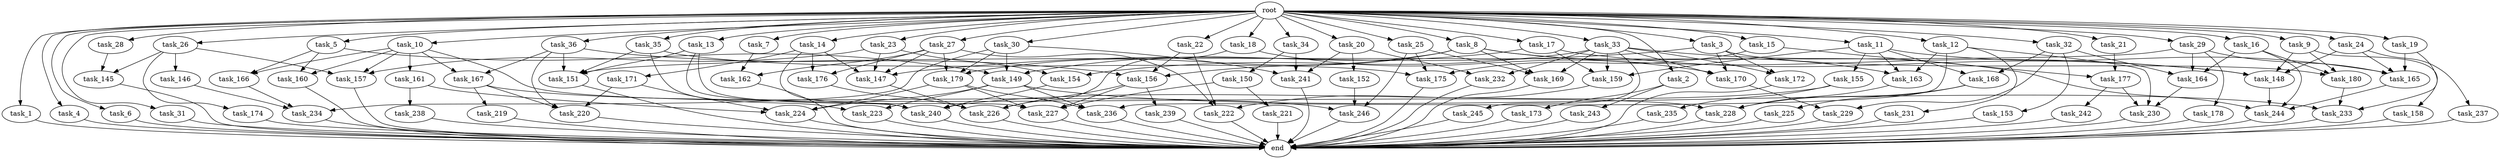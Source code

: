 digraph G {
  root [size="0.000000"];
  task_1 [size="2.048000"];
  task_2 [size="2.048000"];
  task_3 [size="2.048000"];
  task_4 [size="2.048000"];
  task_5 [size="2.048000"];
  task_6 [size="2.048000"];
  task_7 [size="2.048000"];
  task_8 [size="2.048000"];
  task_9 [size="2.048000"];
  task_10 [size="2.048000"];
  task_11 [size="2.048000"];
  task_12 [size="2.048000"];
  task_13 [size="2.048000"];
  task_14 [size="2.048000"];
  task_15 [size="2.048000"];
  task_16 [size="2.048000"];
  task_17 [size="2.048000"];
  task_18 [size="2.048000"];
  task_19 [size="2.048000"];
  task_20 [size="2.048000"];
  task_21 [size="2.048000"];
  task_22 [size="2.048000"];
  task_23 [size="2.048000"];
  task_24 [size="2.048000"];
  task_25 [size="2.048000"];
  task_26 [size="2.048000"];
  task_27 [size="2.048000"];
  task_28 [size="2.048000"];
  task_29 [size="2.048000"];
  task_30 [size="2.048000"];
  task_31 [size="2.048000"];
  task_32 [size="2.048000"];
  task_33 [size="2.048000"];
  task_34 [size="2.048000"];
  task_35 [size="2.048000"];
  task_36 [size="2.048000"];
  task_145 [size="2233382993.920000"];
  task_146 [size="1391569403.904000"];
  task_147 [size="910533066.752000"];
  task_148 [size="3693671874.560000"];
  task_149 [size="2851858284.544000"];
  task_150 [size="429496729.600000"];
  task_151 [size="4054449127.424000"];
  task_152 [size="618475290.624000"];
  task_153 [size="429496729.600000"];
  task_154 [size="1546188226.560000"];
  task_155 [size="274877906.944000"];
  task_156 [size="2491081031.680000"];
  task_157 [size="2164663517.184000"];
  task_158 [size="429496729.600000"];
  task_159 [size="3058016714.752000"];
  task_160 [size="1236950581.248000"];
  task_161 [size="618475290.624000"];
  task_162 [size="1168231104.512000"];
  task_163 [size="1271310319.616000"];
  task_164 [size="2439541424.128000"];
  task_165 [size="4002909519.872000"];
  task_166 [size="1236950581.248000"];
  task_167 [size="1236950581.248000"];
  task_168 [size="704374636.544000"];
  task_169 [size="1821066133.504000"];
  task_170 [size="2284922601.472000"];
  task_171 [size="68719476.736000"];
  task_172 [size="2010044694.528000"];
  task_173 [size="274877906.944000"];
  task_174 [size="1391569403.904000"];
  task_175 [size="2473901162.496000"];
  task_176 [size="137438953.472000"];
  task_177 [size="1374389534.720000"];
  task_178 [size="618475290.624000"];
  task_179 [size="1065151889.408000"];
  task_180 [size="2439541424.128000"];
  task_219 [size="618475290.624000"];
  task_220 [size="2954937499.648000"];
  task_221 [size="1717986918.400000"];
  task_222 [size="2216203124.736000"];
  task_223 [size="2491081031.680000"];
  task_224 [size="5257039970.304000"];
  task_225 [size="1391569403.904000"];
  task_226 [size="4552665333.760000"];
  task_227 [size="6871947673.600000"];
  task_228 [size="2078764171.264000"];
  task_229 [size="584115552.256000"];
  task_230 [size="2851858284.544000"];
  task_231 [size="841813590.016000"];
  task_232 [size="2010044694.528000"];
  task_233 [size="3058016714.752000"];
  task_234 [size="3951369912.320000"];
  task_235 [size="154618822.656000"];
  task_236 [size="3951369912.320000"];
  task_237 [size="1717986918.400000"];
  task_238 [size="429496729.600000"];
  task_239 [size="1717986918.400000"];
  task_240 [size="3332894621.696000"];
  task_241 [size="1889785610.240000"];
  task_242 [size="618475290.624000"];
  task_243 [size="274877906.944000"];
  task_244 [size="3831110828.032000"];
  task_245 [size="1391569403.904000"];
  task_246 [size="1511828488.192000"];
  end [size="0.000000"];

  root -> task_1 [size="1.000000"];
  root -> task_2 [size="1.000000"];
  root -> task_3 [size="1.000000"];
  root -> task_4 [size="1.000000"];
  root -> task_5 [size="1.000000"];
  root -> task_6 [size="1.000000"];
  root -> task_7 [size="1.000000"];
  root -> task_8 [size="1.000000"];
  root -> task_9 [size="1.000000"];
  root -> task_10 [size="1.000000"];
  root -> task_11 [size="1.000000"];
  root -> task_12 [size="1.000000"];
  root -> task_13 [size="1.000000"];
  root -> task_14 [size="1.000000"];
  root -> task_15 [size="1.000000"];
  root -> task_16 [size="1.000000"];
  root -> task_17 [size="1.000000"];
  root -> task_18 [size="1.000000"];
  root -> task_19 [size="1.000000"];
  root -> task_20 [size="1.000000"];
  root -> task_21 [size="1.000000"];
  root -> task_22 [size="1.000000"];
  root -> task_23 [size="1.000000"];
  root -> task_24 [size="1.000000"];
  root -> task_25 [size="1.000000"];
  root -> task_26 [size="1.000000"];
  root -> task_27 [size="1.000000"];
  root -> task_28 [size="1.000000"];
  root -> task_29 [size="1.000000"];
  root -> task_30 [size="1.000000"];
  root -> task_31 [size="1.000000"];
  root -> task_32 [size="1.000000"];
  root -> task_33 [size="1.000000"];
  root -> task_34 [size="1.000000"];
  root -> task_35 [size="1.000000"];
  root -> task_36 [size="1.000000"];
  task_1 -> end [size="1.000000"];
  task_2 -> task_173 [size="134217728.000000"];
  task_2 -> task_243 [size="134217728.000000"];
  task_3 -> task_147 [size="301989888.000000"];
  task_3 -> task_170 [size="301989888.000000"];
  task_3 -> task_172 [size="301989888.000000"];
  task_3 -> task_180 [size="301989888.000000"];
  task_4 -> end [size="1.000000"];
  task_5 -> task_149 [size="301989888.000000"];
  task_5 -> task_160 [size="301989888.000000"];
  task_5 -> task_166 [size="301989888.000000"];
  task_6 -> end [size="1.000000"];
  task_7 -> task_162 [size="536870912.000000"];
  task_8 -> task_148 [size="75497472.000000"];
  task_8 -> task_156 [size="75497472.000000"];
  task_8 -> task_163 [size="75497472.000000"];
  task_8 -> task_169 [size="75497472.000000"];
  task_8 -> task_179 [size="75497472.000000"];
  task_9 -> task_148 [size="209715200.000000"];
  task_9 -> task_158 [size="209715200.000000"];
  task_9 -> task_180 [size="209715200.000000"];
  task_10 -> task_157 [size="301989888.000000"];
  task_10 -> task_160 [size="301989888.000000"];
  task_10 -> task_161 [size="301989888.000000"];
  task_10 -> task_166 [size="301989888.000000"];
  task_10 -> task_167 [size="301989888.000000"];
  task_10 -> task_228 [size="301989888.000000"];
  task_11 -> task_155 [size="134217728.000000"];
  task_11 -> task_159 [size="134217728.000000"];
  task_11 -> task_163 [size="134217728.000000"];
  task_11 -> task_165 [size="134217728.000000"];
  task_11 -> task_168 [size="134217728.000000"];
  task_12 -> task_163 [size="411041792.000000"];
  task_12 -> task_230 [size="411041792.000000"];
  task_12 -> task_231 [size="411041792.000000"];
  task_12 -> task_236 [size="411041792.000000"];
  task_13 -> task_151 [size="838860800.000000"];
  task_13 -> task_227 [size="838860800.000000"];
  task_13 -> task_240 [size="838860800.000000"];
  task_14 -> task_147 [size="33554432.000000"];
  task_14 -> task_171 [size="33554432.000000"];
  task_14 -> task_176 [size="33554432.000000"];
  task_14 -> task_240 [size="33554432.000000"];
  task_15 -> task_175 [size="536870912.000000"];
  task_15 -> task_177 [size="536870912.000000"];
  task_16 -> task_164 [size="679477248.000000"];
  task_16 -> task_180 [size="679477248.000000"];
  task_16 -> task_244 [size="679477248.000000"];
  task_17 -> task_148 [size="679477248.000000"];
  task_17 -> task_149 [size="679477248.000000"];
  task_17 -> task_159 [size="679477248.000000"];
  task_18 -> task_170 [size="134217728.000000"];
  task_18 -> task_226 [size="134217728.000000"];
  task_19 -> task_165 [size="679477248.000000"];
  task_19 -> task_233 [size="679477248.000000"];
  task_20 -> task_152 [size="301989888.000000"];
  task_20 -> task_232 [size="301989888.000000"];
  task_20 -> task_241 [size="301989888.000000"];
  task_21 -> task_177 [size="134217728.000000"];
  task_22 -> task_156 [size="838860800.000000"];
  task_22 -> task_222 [size="838860800.000000"];
  task_23 -> task_147 [size="75497472.000000"];
  task_23 -> task_154 [size="75497472.000000"];
  task_23 -> task_157 [size="75497472.000000"];
  task_24 -> task_148 [size="838860800.000000"];
  task_24 -> task_165 [size="838860800.000000"];
  task_24 -> task_237 [size="838860800.000000"];
  task_25 -> task_169 [size="134217728.000000"];
  task_25 -> task_175 [size="134217728.000000"];
  task_25 -> task_246 [size="134217728.000000"];
  task_26 -> task_145 [size="679477248.000000"];
  task_26 -> task_146 [size="679477248.000000"];
  task_26 -> task_157 [size="679477248.000000"];
  task_26 -> task_174 [size="679477248.000000"];
  task_27 -> task_147 [size="33554432.000000"];
  task_27 -> task_162 [size="33554432.000000"];
  task_27 -> task_176 [size="33554432.000000"];
  task_27 -> task_179 [size="33554432.000000"];
  task_27 -> task_222 [size="33554432.000000"];
  task_28 -> task_145 [size="411041792.000000"];
  task_29 -> task_151 [size="301989888.000000"];
  task_29 -> task_164 [size="301989888.000000"];
  task_29 -> task_165 [size="301989888.000000"];
  task_29 -> task_178 [size="301989888.000000"];
  task_30 -> task_149 [size="411041792.000000"];
  task_30 -> task_179 [size="411041792.000000"];
  task_30 -> task_234 [size="411041792.000000"];
  task_30 -> task_241 [size="411041792.000000"];
  task_31 -> end [size="1.000000"];
  task_32 -> task_153 [size="209715200.000000"];
  task_32 -> task_164 [size="209715200.000000"];
  task_32 -> task_168 [size="209715200.000000"];
  task_32 -> task_229 [size="209715200.000000"];
  task_33 -> task_154 [size="679477248.000000"];
  task_33 -> task_159 [size="679477248.000000"];
  task_33 -> task_169 [size="679477248.000000"];
  task_33 -> task_170 [size="679477248.000000"];
  task_33 -> task_172 [size="679477248.000000"];
  task_33 -> task_232 [size="679477248.000000"];
  task_33 -> task_244 [size="679477248.000000"];
  task_33 -> task_245 [size="679477248.000000"];
  task_34 -> task_150 [size="209715200.000000"];
  task_34 -> task_241 [size="209715200.000000"];
  task_35 -> task_151 [size="536870912.000000"];
  task_35 -> task_175 [size="536870912.000000"];
  task_35 -> task_223 [size="536870912.000000"];
  task_36 -> task_151 [size="301989888.000000"];
  task_36 -> task_156 [size="301989888.000000"];
  task_36 -> task_167 [size="301989888.000000"];
  task_36 -> task_220 [size="301989888.000000"];
  task_145 -> end [size="1.000000"];
  task_146 -> task_234 [size="679477248.000000"];
  task_147 -> task_226 [size="411041792.000000"];
  task_148 -> task_244 [size="301989888.000000"];
  task_149 -> task_223 [size="679477248.000000"];
  task_149 -> task_224 [size="679477248.000000"];
  task_149 -> task_233 [size="679477248.000000"];
  task_149 -> task_236 [size="679477248.000000"];
  task_150 -> task_221 [size="838860800.000000"];
  task_150 -> task_227 [size="838860800.000000"];
  task_151 -> end [size="1.000000"];
  task_152 -> task_246 [size="301989888.000000"];
  task_153 -> end [size="1.000000"];
  task_154 -> task_240 [size="679477248.000000"];
  task_155 -> task_235 [size="75497472.000000"];
  task_155 -> task_240 [size="75497472.000000"];
  task_156 -> task_226 [size="838860800.000000"];
  task_156 -> task_227 [size="838860800.000000"];
  task_156 -> task_239 [size="838860800.000000"];
  task_157 -> end [size="1.000000"];
  task_158 -> end [size="1.000000"];
  task_159 -> task_222 [size="209715200.000000"];
  task_160 -> end [size="1.000000"];
  task_161 -> task_224 [size="209715200.000000"];
  task_161 -> task_238 [size="209715200.000000"];
  task_162 -> end [size="1.000000"];
  task_163 -> task_228 [size="33554432.000000"];
  task_164 -> task_230 [size="679477248.000000"];
  task_165 -> task_244 [size="209715200.000000"];
  task_166 -> task_234 [size="838860800.000000"];
  task_167 -> task_219 [size="301989888.000000"];
  task_167 -> task_220 [size="301989888.000000"];
  task_167 -> task_246 [size="301989888.000000"];
  task_168 -> task_225 [size="679477248.000000"];
  task_168 -> task_228 [size="679477248.000000"];
  task_169 -> end [size="1.000000"];
  task_170 -> task_229 [size="75497472.000000"];
  task_171 -> task_220 [size="838860800.000000"];
  task_171 -> task_224 [size="838860800.000000"];
  task_172 -> end [size="1.000000"];
  task_173 -> end [size="1.000000"];
  task_174 -> end [size="1.000000"];
  task_175 -> end [size="1.000000"];
  task_176 -> task_226 [size="838860800.000000"];
  task_177 -> task_230 [size="301989888.000000"];
  task_177 -> task_242 [size="301989888.000000"];
  task_178 -> end [size="1.000000"];
  task_179 -> task_224 [size="838860800.000000"];
  task_179 -> task_227 [size="838860800.000000"];
  task_179 -> task_236 [size="838860800.000000"];
  task_180 -> task_233 [size="134217728.000000"];
  task_219 -> end [size="1.000000"];
  task_220 -> end [size="1.000000"];
  task_221 -> end [size="1.000000"];
  task_222 -> end [size="1.000000"];
  task_223 -> end [size="1.000000"];
  task_224 -> end [size="1.000000"];
  task_225 -> end [size="1.000000"];
  task_226 -> end [size="1.000000"];
  task_227 -> end [size="1.000000"];
  task_228 -> end [size="1.000000"];
  task_229 -> end [size="1.000000"];
  task_230 -> end [size="1.000000"];
  task_231 -> end [size="1.000000"];
  task_232 -> end [size="1.000000"];
  task_233 -> end [size="1.000000"];
  task_234 -> end [size="1.000000"];
  task_235 -> end [size="1.000000"];
  task_236 -> end [size="1.000000"];
  task_237 -> end [size="1.000000"];
  task_238 -> end [size="1.000000"];
  task_239 -> end [size="1.000000"];
  task_240 -> end [size="1.000000"];
  task_241 -> end [size="1.000000"];
  task_242 -> end [size="1.000000"];
  task_243 -> end [size="1.000000"];
  task_244 -> end [size="1.000000"];
  task_245 -> end [size="1.000000"];
  task_246 -> end [size="1.000000"];
}

